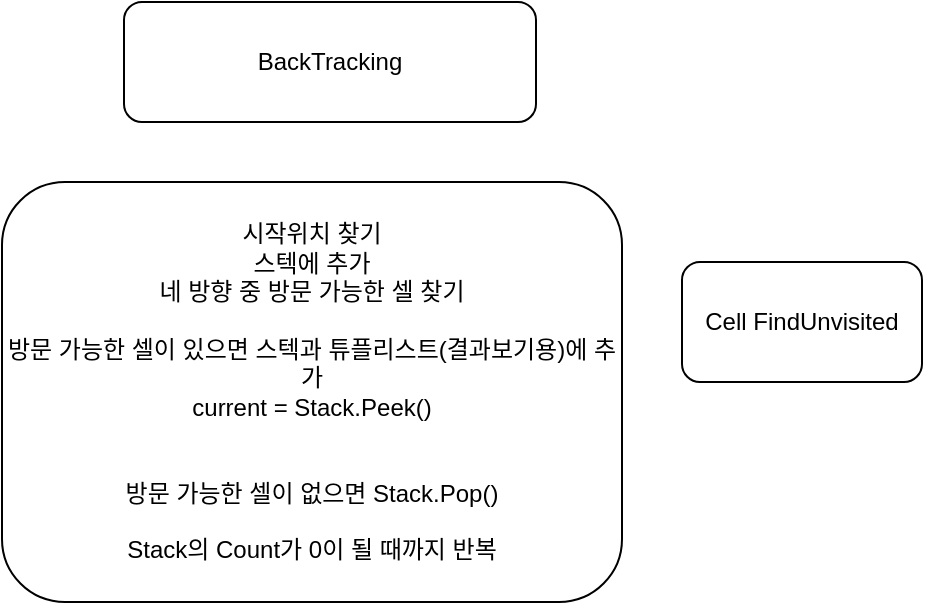 <mxfile version="21.2.8" type="device">
  <diagram name="페이지-1" id="24M9JvR9n2-xbMdZz0-m">
    <mxGraphModel dx="1098" dy="742" grid="1" gridSize="10" guides="1" tooltips="1" connect="1" arrows="1" fold="1" page="1" pageScale="1" pageWidth="827" pageHeight="1169" math="0" shadow="0">
      <root>
        <mxCell id="0" />
        <mxCell id="1" parent="0" />
        <mxCell id="m4VNCoHtWlX3OfS0jrN1-1" value="BackTracking" style="rounded=1;whiteSpace=wrap;html=1;" vertex="1" parent="1">
          <mxGeometry x="311" y="170" width="206" height="60" as="geometry" />
        </mxCell>
        <mxCell id="m4VNCoHtWlX3OfS0jrN1-2" value="시작위치 찾기&lt;br&gt;스텍에 추가&lt;br&gt;네 방향 중 방문 가능한 셀 찾기&lt;br&gt;&lt;br&gt;방문 가능한 셀이 있으면 스텍과 튜플리스트(결과보기용)에 추가&lt;br&gt;current = Stack.Peek()&lt;br&gt;&lt;br&gt;&lt;br&gt;방문 가능한 셀이 없으면 Stack.Pop()&lt;br&gt;&lt;br&gt;Stack의 Count가 0이 될 때까지 반복" style="rounded=1;whiteSpace=wrap;html=1;" vertex="1" parent="1">
          <mxGeometry x="250" y="260" width="310" height="210" as="geometry" />
        </mxCell>
        <mxCell id="m4VNCoHtWlX3OfS0jrN1-3" value="Cell FindUnvisited" style="rounded=1;whiteSpace=wrap;html=1;" vertex="1" parent="1">
          <mxGeometry x="590" y="300" width="120" height="60" as="geometry" />
        </mxCell>
      </root>
    </mxGraphModel>
  </diagram>
</mxfile>
